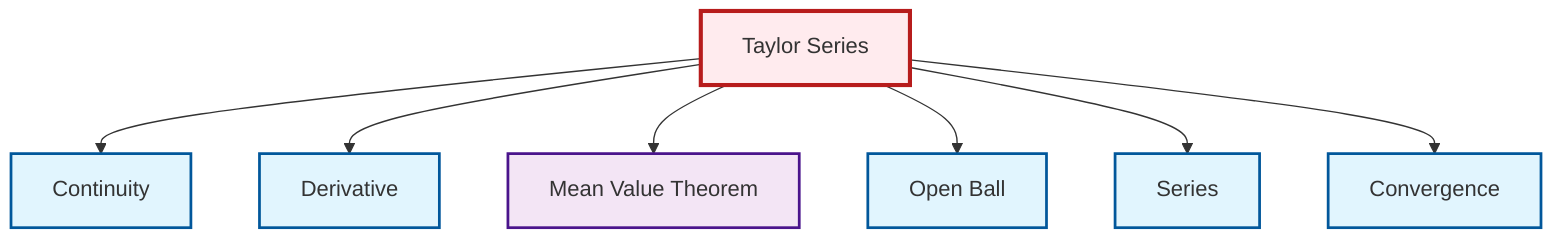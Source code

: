 graph TD
    classDef definition fill:#e1f5fe,stroke:#01579b,stroke-width:2px
    classDef theorem fill:#f3e5f5,stroke:#4a148c,stroke-width:2px
    classDef axiom fill:#fff3e0,stroke:#e65100,stroke-width:2px
    classDef example fill:#e8f5e9,stroke:#1b5e20,stroke-width:2px
    classDef current fill:#ffebee,stroke:#b71c1c,stroke-width:3px
    def-continuity["Continuity"]:::definition
    def-derivative["Derivative"]:::definition
    thm-taylor-series["Taylor Series"]:::theorem
    def-convergence["Convergence"]:::definition
    def-open-ball["Open Ball"]:::definition
    thm-mean-value["Mean Value Theorem"]:::theorem
    def-series["Series"]:::definition
    thm-taylor-series --> def-continuity
    thm-taylor-series --> def-derivative
    thm-taylor-series --> thm-mean-value
    thm-taylor-series --> def-open-ball
    thm-taylor-series --> def-series
    thm-taylor-series --> def-convergence
    class thm-taylor-series current